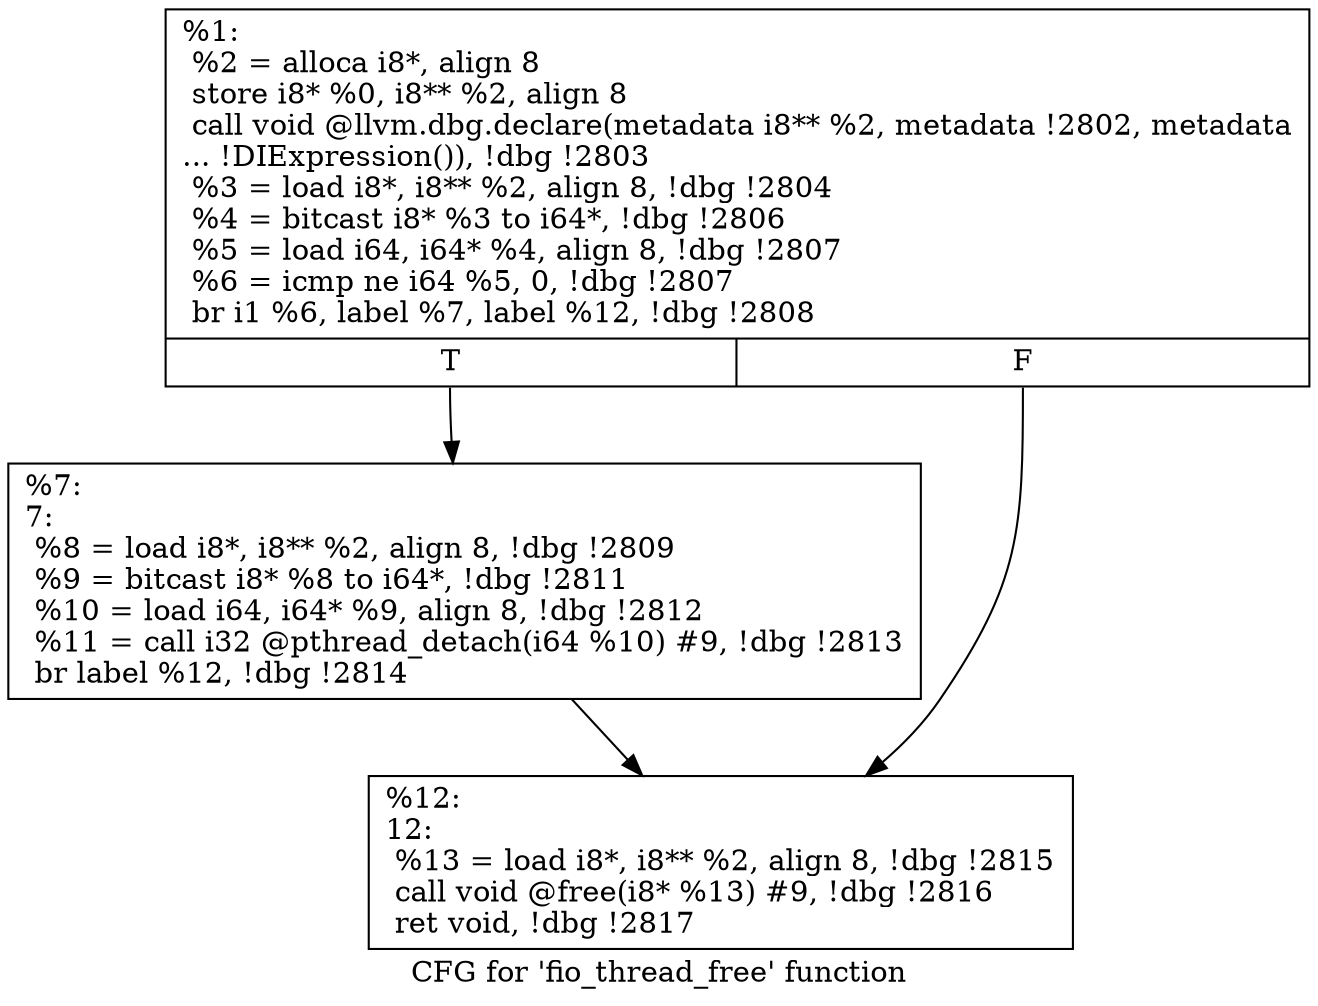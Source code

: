 digraph "CFG for 'fio_thread_free' function" {
	label="CFG for 'fio_thread_free' function";

	Node0x5568516e7bb0 [shape=record,label="{%1:\l  %2 = alloca i8*, align 8\l  store i8* %0, i8** %2, align 8\l  call void @llvm.dbg.declare(metadata i8** %2, metadata !2802, metadata\l... !DIExpression()), !dbg !2803\l  %3 = load i8*, i8** %2, align 8, !dbg !2804\l  %4 = bitcast i8* %3 to i64*, !dbg !2806\l  %5 = load i64, i64* %4, align 8, !dbg !2807\l  %6 = icmp ne i64 %5, 0, !dbg !2807\l  br i1 %6, label %7, label %12, !dbg !2808\l|{<s0>T|<s1>F}}"];
	Node0x5568516e7bb0:s0 -> Node0x5568516e9c80;
	Node0x5568516e7bb0:s1 -> Node0x5568516e9cd0;
	Node0x5568516e9c80 [shape=record,label="{%7:\l7:                                                \l  %8 = load i8*, i8** %2, align 8, !dbg !2809\l  %9 = bitcast i8* %8 to i64*, !dbg !2811\l  %10 = load i64, i64* %9, align 8, !dbg !2812\l  %11 = call i32 @pthread_detach(i64 %10) #9, !dbg !2813\l  br label %12, !dbg !2814\l}"];
	Node0x5568516e9c80 -> Node0x5568516e9cd0;
	Node0x5568516e9cd0 [shape=record,label="{%12:\l12:                                               \l  %13 = load i8*, i8** %2, align 8, !dbg !2815\l  call void @free(i8* %13) #9, !dbg !2816\l  ret void, !dbg !2817\l}"];
}
